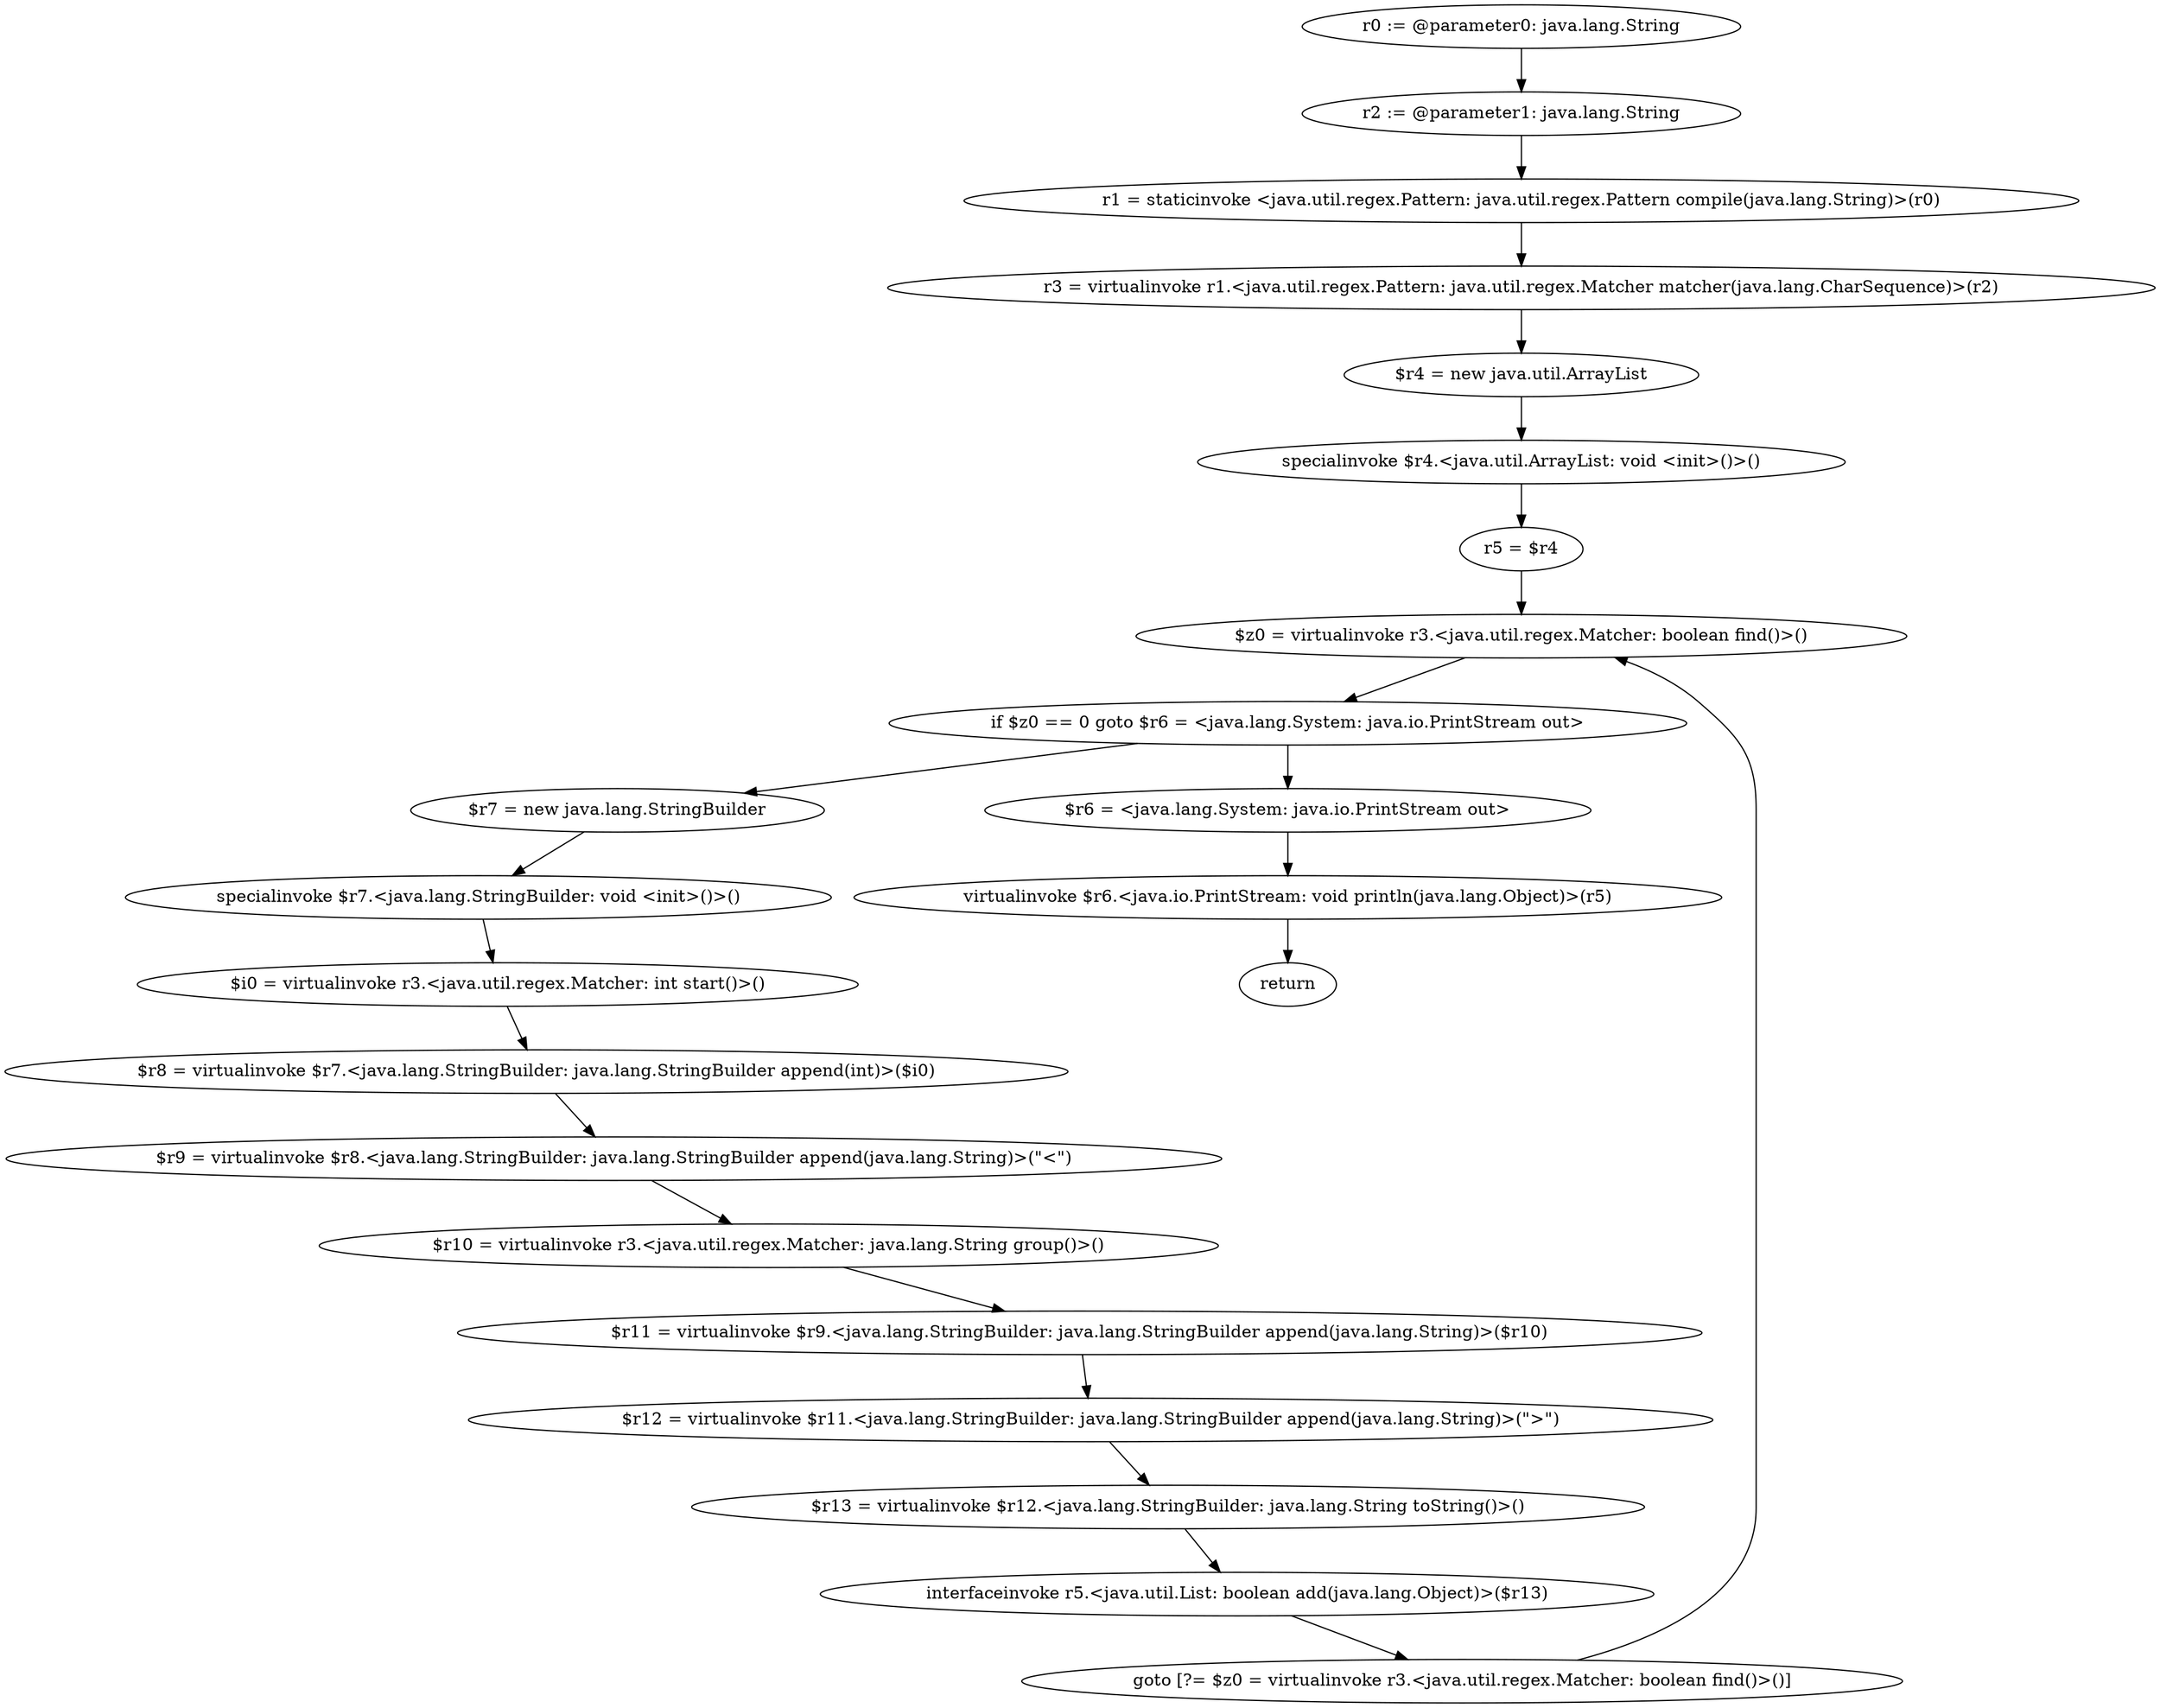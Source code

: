 digraph "unitGraph" {
    "r0 := @parameter0: java.lang.String"
    "r2 := @parameter1: java.lang.String"
    "r1 = staticinvoke <java.util.regex.Pattern: java.util.regex.Pattern compile(java.lang.String)>(r0)"
    "r3 = virtualinvoke r1.<java.util.regex.Pattern: java.util.regex.Matcher matcher(java.lang.CharSequence)>(r2)"
    "$r4 = new java.util.ArrayList"
    "specialinvoke $r4.<java.util.ArrayList: void <init>()>()"
    "r5 = $r4"
    "$z0 = virtualinvoke r3.<java.util.regex.Matcher: boolean find()>()"
    "if $z0 == 0 goto $r6 = <java.lang.System: java.io.PrintStream out>"
    "$r7 = new java.lang.StringBuilder"
    "specialinvoke $r7.<java.lang.StringBuilder: void <init>()>()"
    "$i0 = virtualinvoke r3.<java.util.regex.Matcher: int start()>()"
    "$r8 = virtualinvoke $r7.<java.lang.StringBuilder: java.lang.StringBuilder append(int)>($i0)"
    "$r9 = virtualinvoke $r8.<java.lang.StringBuilder: java.lang.StringBuilder append(java.lang.String)>(\"<\")"
    "$r10 = virtualinvoke r3.<java.util.regex.Matcher: java.lang.String group()>()"
    "$r11 = virtualinvoke $r9.<java.lang.StringBuilder: java.lang.StringBuilder append(java.lang.String)>($r10)"
    "$r12 = virtualinvoke $r11.<java.lang.StringBuilder: java.lang.StringBuilder append(java.lang.String)>(\">\")"
    "$r13 = virtualinvoke $r12.<java.lang.StringBuilder: java.lang.String toString()>()"
    "interfaceinvoke r5.<java.util.List: boolean add(java.lang.Object)>($r13)"
    "goto [?= $z0 = virtualinvoke r3.<java.util.regex.Matcher: boolean find()>()]"
    "$r6 = <java.lang.System: java.io.PrintStream out>"
    "virtualinvoke $r6.<java.io.PrintStream: void println(java.lang.Object)>(r5)"
    "return"
    "r0 := @parameter0: java.lang.String"->"r2 := @parameter1: java.lang.String";
    "r2 := @parameter1: java.lang.String"->"r1 = staticinvoke <java.util.regex.Pattern: java.util.regex.Pattern compile(java.lang.String)>(r0)";
    "r1 = staticinvoke <java.util.regex.Pattern: java.util.regex.Pattern compile(java.lang.String)>(r0)"->"r3 = virtualinvoke r1.<java.util.regex.Pattern: java.util.regex.Matcher matcher(java.lang.CharSequence)>(r2)";
    "r3 = virtualinvoke r1.<java.util.regex.Pattern: java.util.regex.Matcher matcher(java.lang.CharSequence)>(r2)"->"$r4 = new java.util.ArrayList";
    "$r4 = new java.util.ArrayList"->"specialinvoke $r4.<java.util.ArrayList: void <init>()>()";
    "specialinvoke $r4.<java.util.ArrayList: void <init>()>()"->"r5 = $r4";
    "r5 = $r4"->"$z0 = virtualinvoke r3.<java.util.regex.Matcher: boolean find()>()";
    "$z0 = virtualinvoke r3.<java.util.regex.Matcher: boolean find()>()"->"if $z0 == 0 goto $r6 = <java.lang.System: java.io.PrintStream out>";
    "if $z0 == 0 goto $r6 = <java.lang.System: java.io.PrintStream out>"->"$r7 = new java.lang.StringBuilder";
    "if $z0 == 0 goto $r6 = <java.lang.System: java.io.PrintStream out>"->"$r6 = <java.lang.System: java.io.PrintStream out>";
    "$r7 = new java.lang.StringBuilder"->"specialinvoke $r7.<java.lang.StringBuilder: void <init>()>()";
    "specialinvoke $r7.<java.lang.StringBuilder: void <init>()>()"->"$i0 = virtualinvoke r3.<java.util.regex.Matcher: int start()>()";
    "$i0 = virtualinvoke r3.<java.util.regex.Matcher: int start()>()"->"$r8 = virtualinvoke $r7.<java.lang.StringBuilder: java.lang.StringBuilder append(int)>($i0)";
    "$r8 = virtualinvoke $r7.<java.lang.StringBuilder: java.lang.StringBuilder append(int)>($i0)"->"$r9 = virtualinvoke $r8.<java.lang.StringBuilder: java.lang.StringBuilder append(java.lang.String)>(\"<\")";
    "$r9 = virtualinvoke $r8.<java.lang.StringBuilder: java.lang.StringBuilder append(java.lang.String)>(\"<\")"->"$r10 = virtualinvoke r3.<java.util.regex.Matcher: java.lang.String group()>()";
    "$r10 = virtualinvoke r3.<java.util.regex.Matcher: java.lang.String group()>()"->"$r11 = virtualinvoke $r9.<java.lang.StringBuilder: java.lang.StringBuilder append(java.lang.String)>($r10)";
    "$r11 = virtualinvoke $r9.<java.lang.StringBuilder: java.lang.StringBuilder append(java.lang.String)>($r10)"->"$r12 = virtualinvoke $r11.<java.lang.StringBuilder: java.lang.StringBuilder append(java.lang.String)>(\">\")";
    "$r12 = virtualinvoke $r11.<java.lang.StringBuilder: java.lang.StringBuilder append(java.lang.String)>(\">\")"->"$r13 = virtualinvoke $r12.<java.lang.StringBuilder: java.lang.String toString()>()";
    "$r13 = virtualinvoke $r12.<java.lang.StringBuilder: java.lang.String toString()>()"->"interfaceinvoke r5.<java.util.List: boolean add(java.lang.Object)>($r13)";
    "interfaceinvoke r5.<java.util.List: boolean add(java.lang.Object)>($r13)"->"goto [?= $z0 = virtualinvoke r3.<java.util.regex.Matcher: boolean find()>()]";
    "goto [?= $z0 = virtualinvoke r3.<java.util.regex.Matcher: boolean find()>()]"->"$z0 = virtualinvoke r3.<java.util.regex.Matcher: boolean find()>()";
    "$r6 = <java.lang.System: java.io.PrintStream out>"->"virtualinvoke $r6.<java.io.PrintStream: void println(java.lang.Object)>(r5)";
    "virtualinvoke $r6.<java.io.PrintStream: void println(java.lang.Object)>(r5)"->"return";
}
